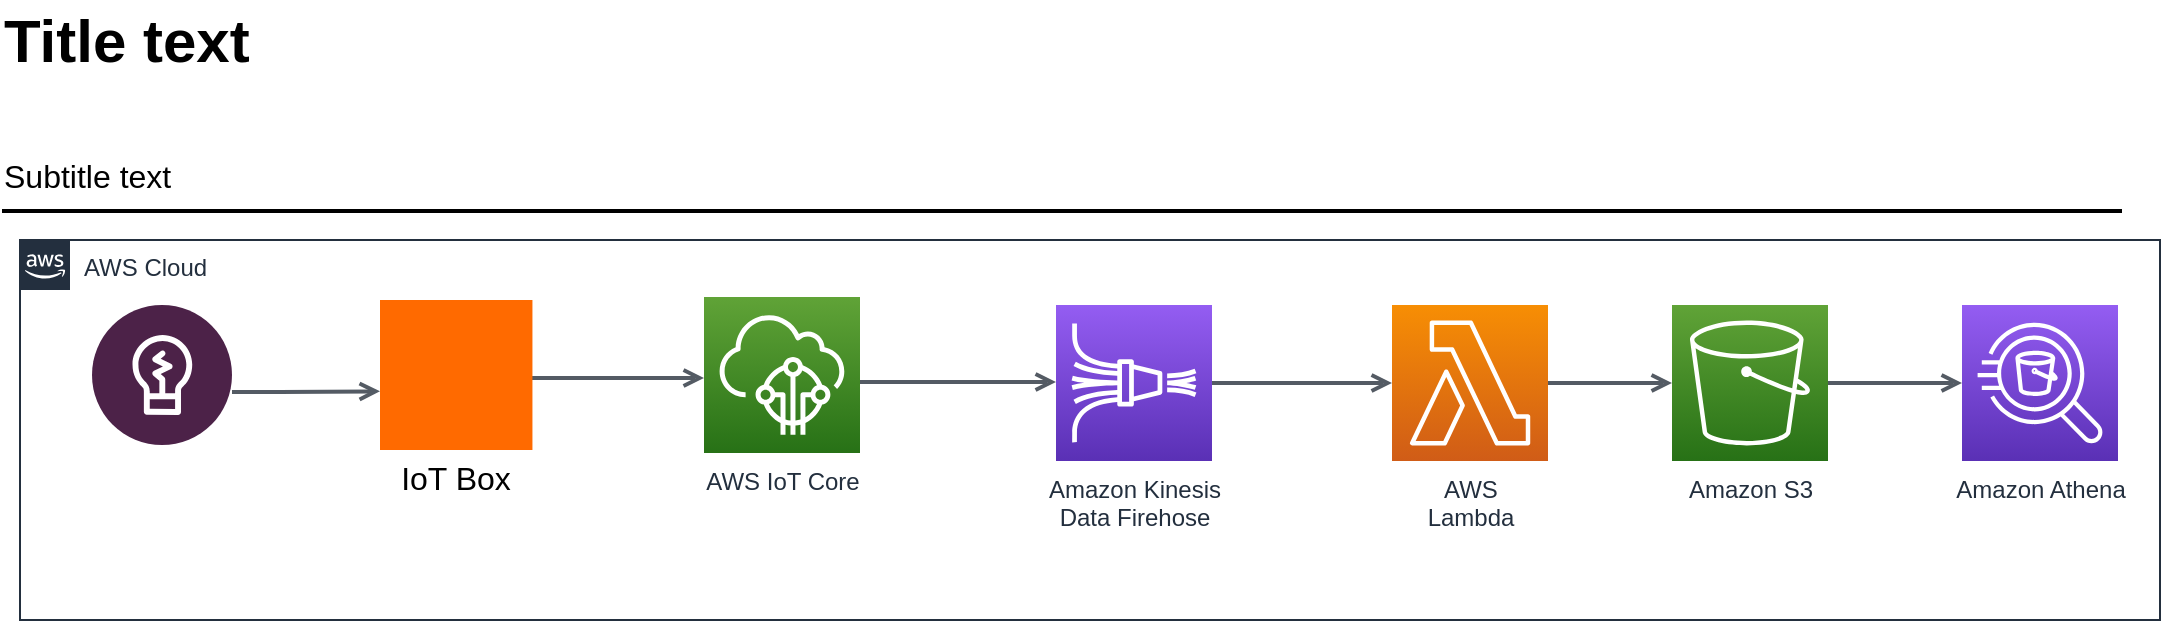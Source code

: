 <mxfile version="26.1.1">
  <diagram id="Ht1M8jgEwFfnCIfOTk4-" name="Page-1">
    <mxGraphModel dx="2418" dy="711" grid="1" gridSize="10" guides="1" tooltips="1" connect="1" arrows="1" fold="1" page="1" pageScale="1" pageWidth="827" pageHeight="1169" math="0" shadow="0">
      <root>
        <mxCell id="0" />
        <mxCell id="1" parent="0" />
        <mxCell id="UEzPUAAOIrF-is8g5C7q-2" value="AWS Cloud" style="points=[[0,0],[0.25,0],[0.5,0],[0.75,0],[1,0],[1,0.25],[1,0.5],[1,0.75],[1,1],[0.75,1],[0.5,1],[0.25,1],[0,1],[0,0.75],[0,0.5],[0,0.25]];outlineConnect=0;gradientColor=none;html=1;whiteSpace=wrap;fontSize=12;fontStyle=0;shape=mxgraph.aws4.group;grIcon=mxgraph.aws4.group_aws_cloud_alt;strokeColor=#232F3E;fillColor=none;verticalAlign=top;align=left;spacingLeft=30;fontColor=#232F3E;dashed=0;container=1;pointerEvents=0;collapsible=0;recursiveResize=0;" parent="1" vertex="1">
          <mxGeometry x="-110" y="160" width="1070" height="190" as="geometry" />
        </mxCell>
        <mxCell id="UEzPUAAOIrF-is8g5C7q-42" value="AWS IoT Core" style="outlineConnect=0;fontColor=#232F3E;gradientColor=#60A337;gradientDirection=north;fillColor=#277116;strokeColor=#ffffff;dashed=0;verticalLabelPosition=bottom;verticalAlign=top;align=center;html=1;fontSize=12;fontStyle=0;aspect=fixed;shape=mxgraph.aws4.resourceIcon;resIcon=mxgraph.aws4.iot_core;labelBackgroundColor=#ffffff;" parent="UEzPUAAOIrF-is8g5C7q-2" vertex="1">
          <mxGeometry x="342" y="28.5" width="78" height="78" as="geometry" />
        </mxCell>
        <mxCell id="UEzPUAAOIrF-is8g5C7q-50" value="AWS&lt;br&gt;Lambda&lt;br&gt;" style="outlineConnect=0;fontColor=#232F3E;gradientColor=#F78E04;gradientDirection=north;fillColor=#D05C17;strokeColor=#ffffff;dashed=0;verticalLabelPosition=bottom;verticalAlign=top;align=center;html=1;fontSize=12;fontStyle=0;aspect=fixed;shape=mxgraph.aws4.resourceIcon;resIcon=mxgraph.aws4.lambda;labelBackgroundColor=#ffffff;" parent="UEzPUAAOIrF-is8g5C7q-2" vertex="1">
          <mxGeometry x="686" y="32.5" width="78" height="78" as="geometry" />
        </mxCell>
        <mxCell id="HtnTSl4HGxlGRvptVekR-1" value="" style="verticalLabelPosition=bottom;aspect=fixed;html=1;shape=mxgraph.salesforce.energy2;" vertex="1" parent="UEzPUAAOIrF-is8g5C7q-2">
          <mxGeometry x="36" y="32.5" width="70" height="70" as="geometry" />
        </mxCell>
        <mxCell id="HtnTSl4HGxlGRvptVekR-7" value="" style="edgeStyle=orthogonalEdgeStyle;rounded=0;orthogonalLoop=1;jettySize=auto;html=1;endArrow=open;endFill=0;strokeWidth=2;strokeColor=#545B64;startArrow=none;entryX=0;entryY=0.609;entryDx=0;entryDy=0;entryPerimeter=0;" edge="1" parent="UEzPUAAOIrF-is8g5C7q-2" source="HtnTSl4HGxlGRvptVekR-1" target="HtnTSl4HGxlGRvptVekR-4">
          <mxGeometry relative="1" as="geometry">
            <mxPoint x="65" y="107.58" as="sourcePoint" />
            <mxPoint x="350.646" y="99.93" as="targetPoint" />
            <Array as="points">
              <mxPoint x="130" y="76" />
              <mxPoint x="130" y="76" />
            </Array>
          </mxGeometry>
        </mxCell>
        <mxCell id="HtnTSl4HGxlGRvptVekR-8" value="" style="edgeStyle=orthogonalEdgeStyle;rounded=0;orthogonalLoop=1;jettySize=auto;html=1;endArrow=open;endFill=0;strokeWidth=2;strokeColor=#545B64;startArrow=none;exitX=0.905;exitY=0.487;exitDx=0;exitDy=0;exitPerimeter=0;" edge="1" parent="UEzPUAAOIrF-is8g5C7q-2" source="HtnTSl4HGxlGRvptVekR-4" target="UEzPUAAOIrF-is8g5C7q-42">
          <mxGeometry relative="1" as="geometry">
            <mxPoint y="154" as="sourcePoint" />
            <mxPoint x="280" y="205" as="targetPoint" />
            <Array as="points">
              <mxPoint x="260" y="69" />
              <mxPoint x="260" y="69" />
            </Array>
          </mxGeometry>
        </mxCell>
        <mxCell id="HtnTSl4HGxlGRvptVekR-10" value="" style="edgeStyle=orthogonalEdgeStyle;rounded=0;orthogonalLoop=1;jettySize=auto;html=1;endArrow=open;endFill=0;strokeWidth=2;strokeColor=#545B64;startArrow=none;" edge="1" parent="UEzPUAAOIrF-is8g5C7q-2" source="UEzPUAAOIrF-is8g5C7q-42" target="UEzPUAAOIrF-is8g5C7q-44">
          <mxGeometry relative="1" as="geometry">
            <mxPoint x="372" y="94.5" as="sourcePoint" />
            <mxPoint x="682" y="93.5" as="targetPoint" />
            <Array as="points">
              <mxPoint x="490" y="71" />
              <mxPoint x="490" y="71" />
            </Array>
          </mxGeometry>
        </mxCell>
        <mxCell id="UEzPUAAOIrF-is8g5C7q-44" value="Amazon Kinesis&lt;br&gt;Data Firehose&lt;br&gt;" style="outlineConnect=0;fontColor=#232F3E;gradientColor=#945DF2;gradientDirection=north;fillColor=#5A30B5;strokeColor=#ffffff;dashed=0;verticalLabelPosition=bottom;verticalAlign=top;align=center;html=1;fontSize=12;fontStyle=0;aspect=fixed;shape=mxgraph.aws4.resourceIcon;resIcon=mxgraph.aws4.kinesis_data_firehose;labelBackgroundColor=#ffffff;" parent="UEzPUAAOIrF-is8g5C7q-2" vertex="1">
          <mxGeometry x="518" y="32.5" width="78" height="78" as="geometry" />
        </mxCell>
        <mxCell id="UEzPUAAOIrF-is8g5C7q-45" value="Amazon S3" style="outlineConnect=0;fontColor=#232F3E;gradientColor=#60A337;gradientDirection=north;fillColor=#277116;strokeColor=#ffffff;dashed=0;verticalLabelPosition=bottom;verticalAlign=top;align=center;html=1;fontSize=12;fontStyle=0;aspect=fixed;shape=mxgraph.aws4.resourceIcon;resIcon=mxgraph.aws4.s3;labelBackgroundColor=#ffffff;" parent="UEzPUAAOIrF-is8g5C7q-2" vertex="1">
          <mxGeometry x="826" y="32.5" width="78" height="78" as="geometry" />
        </mxCell>
        <mxCell id="UEzPUAAOIrF-is8g5C7q-63" value="" style="edgeStyle=orthogonalEdgeStyle;rounded=0;orthogonalLoop=1;jettySize=auto;html=1;endArrow=open;endFill=0;strokeWidth=2;strokeColor=#545B64;startArrow=none;" parent="UEzPUAAOIrF-is8g5C7q-2" source="UEzPUAAOIrF-is8g5C7q-44" target="UEzPUAAOIrF-is8g5C7q-50" edge="1">
          <mxGeometry relative="1" as="geometry">
            <mxPoint x="879" y="199" as="targetPoint" />
          </mxGeometry>
        </mxCell>
        <mxCell id="UEzPUAAOIrF-is8g5C7q-71" value="" style="edgeStyle=orthogonalEdgeStyle;rounded=0;orthogonalLoop=1;jettySize=auto;html=1;endArrow=open;endFill=0;strokeWidth=2;strokeColor=#545B64;startArrow=none;" parent="UEzPUAAOIrF-is8g5C7q-2" source="UEzPUAAOIrF-is8g5C7q-50" target="UEzPUAAOIrF-is8g5C7q-45" edge="1">
          <mxGeometry relative="1" as="geometry" />
        </mxCell>
        <mxCell id="UEzPUAAOIrF-is8g5C7q-46" value="Amazon Athena" style="outlineConnect=0;fontColor=#232F3E;gradientColor=#945DF2;gradientDirection=north;fillColor=#5A30B5;strokeColor=#ffffff;dashed=0;verticalLabelPosition=bottom;verticalAlign=top;align=center;html=1;fontSize=12;fontStyle=0;aspect=fixed;shape=mxgraph.aws4.resourceIcon;resIcon=mxgraph.aws4.athena;labelBackgroundColor=#ffffff;" parent="UEzPUAAOIrF-is8g5C7q-2" vertex="1">
          <mxGeometry x="971" y="32.5" width="78" height="78" as="geometry" />
        </mxCell>
        <mxCell id="UEzPUAAOIrF-is8g5C7q-64" value="" style="edgeStyle=orthogonalEdgeStyle;rounded=0;orthogonalLoop=1;jettySize=auto;html=1;endArrow=open;endFill=0;strokeWidth=2;strokeColor=#545B64;startArrow=none;" parent="UEzPUAAOIrF-is8g5C7q-2" source="UEzPUAAOIrF-is8g5C7q-45" target="UEzPUAAOIrF-is8g5C7q-46" edge="1">
          <mxGeometry relative="1" as="geometry" />
        </mxCell>
        <mxCell id="HtnTSl4HGxlGRvptVekR-14" value="" style="group" vertex="1" connectable="0" parent="UEzPUAAOIrF-is8g5C7q-2">
          <mxGeometry x="180" y="30" width="76.22" height="105" as="geometry" />
        </mxCell>
        <UserObject label="" tooltip="IoT Box" id="HtnTSl4HGxlGRvptVekR-4">
          <mxCell style="points=[];aspect=fixed;html=1;align=center;shadow=0;dashed=0;fillColor=#FF6A00;strokeColor=none;shape=mxgraph.alibaba_cloud.iot_internet_of_things_platform;" vertex="1" parent="HtnTSl4HGxlGRvptVekR-14">
            <mxGeometry width="76.22" height="75" as="geometry" />
          </mxCell>
        </UserObject>
        <mxCell id="HtnTSl4HGxlGRvptVekR-13" value="IoT Box" style="text;strokeColor=none;fillColor=none;html=1;align=center;verticalAlign=middle;whiteSpace=wrap;rounded=0;fontSize=16;" vertex="1" parent="HtnTSl4HGxlGRvptVekR-14">
          <mxGeometry x="8.11" y="74" width="60" height="30" as="geometry" />
        </mxCell>
        <mxCell id="-QjtrjUzRDEMRZ5MF8oH-47" value="Title text" style="text;html=1;resizable=0;points=[];autosize=1;align=left;verticalAlign=top;spacingTop=-4;fontSize=30;fontStyle=1" parent="1" vertex="1">
          <mxGeometry x="-120" y="40" width="130" height="40" as="geometry" />
        </mxCell>
        <mxCell id="-QjtrjUzRDEMRZ5MF8oH-48" value="Subtitle text&lt;br style=&quot;font-size: 16px&quot;&gt;" style="text;html=1;resizable=0;points=[];autosize=1;align=left;verticalAlign=top;spacingTop=-4;fontSize=16" parent="1" vertex="1">
          <mxGeometry x="-120" y="115.5" width="100" height="20" as="geometry" />
        </mxCell>
        <mxCell id="SCVMTBWpLvtzJIhz15lM-1" value="" style="line;strokeWidth=2;html=1;fontSize=14;" parent="1" vertex="1">
          <mxGeometry x="-119" y="140.5" width="1060" height="10" as="geometry" />
        </mxCell>
      </root>
    </mxGraphModel>
  </diagram>
</mxfile>
